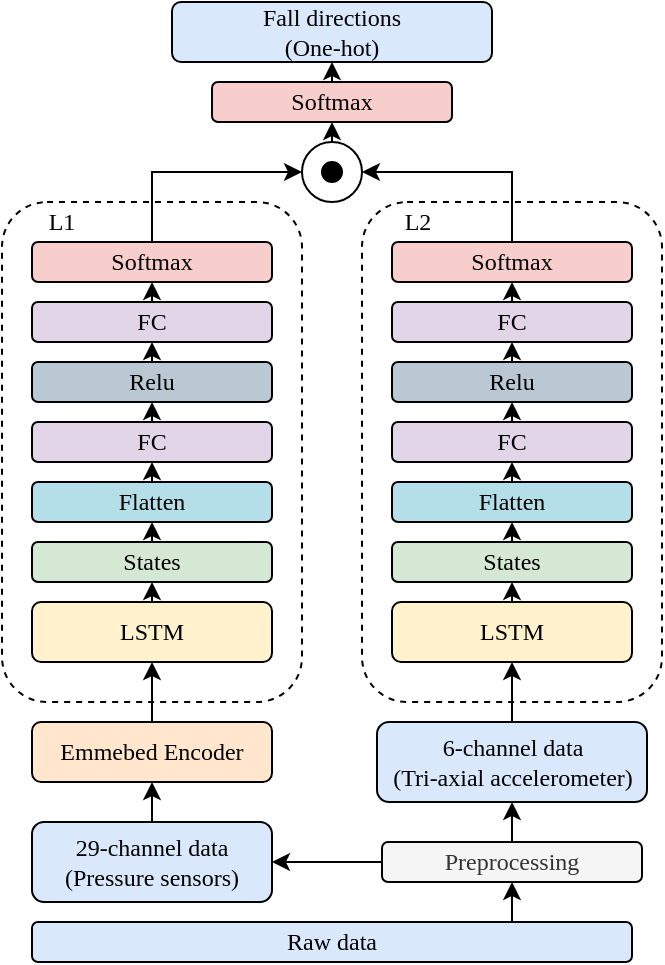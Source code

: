 <mxfile version="13.1.1" type="github">
  <diagram id="4cYqGiaPcVjM6RiAfJuP" name="Page-1">
    <mxGraphModel dx="1185" dy="594" grid="1" gridSize="10" guides="1" tooltips="1" connect="1" arrows="1" fold="1" page="1" pageScale="1" pageWidth="3300" pageHeight="4681" math="0" shadow="0">
      <root>
        <mxCell id="0" />
        <mxCell id="1" parent="0" />
        <mxCell id="2IJ3CQFTHkG_83qPiviW-123" value="" style="group" vertex="1" connectable="0" parent="1">
          <mxGeometry x="550" y="30" width="330" height="480" as="geometry" />
        </mxCell>
        <mxCell id="2IJ3CQFTHkG_83qPiviW-74" value="" style="rounded=1;whiteSpace=wrap;html=1;fillColor=none;strokeColor=#000000;dashed=1;fontStyle=0;fontFamily=Times New Roman;" vertex="1" parent="2IJ3CQFTHkG_83qPiviW-123">
          <mxGeometry x="180" y="100" width="150" height="250" as="geometry" />
        </mxCell>
        <mxCell id="2IJ3CQFTHkG_83qPiviW-41" value="" style="rounded=1;whiteSpace=wrap;html=1;fillColor=none;strokeColor=#000000;dashed=1;fontStyle=0;fontFamily=Times New Roman;" vertex="1" parent="2IJ3CQFTHkG_83qPiviW-123">
          <mxGeometry y="100" width="150" height="250" as="geometry" />
        </mxCell>
        <mxCell id="2IJ3CQFTHkG_83qPiviW-23" value="" style="ellipse;whiteSpace=wrap;html=1;aspect=fixed;fontStyle=0;fontFamily=Times New Roman;strokeColor=#000000;" vertex="1" parent="2IJ3CQFTHkG_83qPiviW-123">
          <mxGeometry x="150" y="70" width="30" height="30" as="geometry" />
        </mxCell>
        <mxCell id="2IJ3CQFTHkG_83qPiviW-38" style="edgeStyle=orthogonalEdgeStyle;rounded=0;orthogonalLoop=1;jettySize=auto;html=1;exitX=0.5;exitY=0;exitDx=0;exitDy=0;entryX=0;entryY=0.5;entryDx=0;entryDy=0;fontStyle=0;fontFamily=Times New Roman;strokeColor=#000000;" edge="1" parent="2IJ3CQFTHkG_83qPiviW-123" source="2IJ3CQFTHkG_83qPiviW-1" target="2IJ3CQFTHkG_83qPiviW-23">
          <mxGeometry relative="1" as="geometry" />
        </mxCell>
        <mxCell id="2IJ3CQFTHkG_83qPiviW-1" value="Softmax" style="rounded=1;whiteSpace=wrap;html=1;fontStyle=0;fontFamily=Times New Roman;fillColor=#f8cecc;strokeColor=#000000;" vertex="1" parent="2IJ3CQFTHkG_83qPiviW-123">
          <mxGeometry x="15" y="120" width="120" height="20" as="geometry" />
        </mxCell>
        <mxCell id="2IJ3CQFTHkG_83qPiviW-7" value="LSTM" style="rounded=1;whiteSpace=wrap;html=1;fontStyle=0;fontFamily=Times New Roman;fillColor=#fff2cc;strokeColor=#000000;" vertex="1" parent="2IJ3CQFTHkG_83qPiviW-123">
          <mxGeometry x="15" y="300" width="120" height="30" as="geometry" />
        </mxCell>
        <mxCell id="2IJ3CQFTHkG_83qPiviW-9" value="&lt;span&gt;Flatten&lt;/span&gt;" style="rounded=1;whiteSpace=wrap;html=1;fontStyle=0;fontFamily=Times New Roman;fillColor=#B5DFE8;strokeColor=#000000;" vertex="1" parent="2IJ3CQFTHkG_83qPiviW-123">
          <mxGeometry x="15" y="240" width="120" height="20" as="geometry" />
        </mxCell>
        <mxCell id="2IJ3CQFTHkG_83qPiviW-30" style="edgeStyle=orthogonalEdgeStyle;rounded=0;orthogonalLoop=1;jettySize=auto;html=1;exitX=0.5;exitY=0;exitDx=0;exitDy=0;entryX=0.5;entryY=1;entryDx=0;entryDy=0;fontStyle=0;fontFamily=Times New Roman;strokeColor=#000000;" edge="1" parent="2IJ3CQFTHkG_83qPiviW-123" source="2IJ3CQFTHkG_83qPiviW-17" target="2IJ3CQFTHkG_83qPiviW-7">
          <mxGeometry relative="1" as="geometry" />
        </mxCell>
        <mxCell id="2IJ3CQFTHkG_83qPiviW-17" value="Emmebed Encoder" style="rounded=1;whiteSpace=wrap;html=1;fontStyle=0;fontFamily=Times New Roman;fillColor=#ffe6cc;strokeColor=#000000;" vertex="1" parent="2IJ3CQFTHkG_83qPiviW-123">
          <mxGeometry x="15" y="360" width="120" height="30" as="geometry" />
        </mxCell>
        <mxCell id="2IJ3CQFTHkG_83qPiviW-29" style="edgeStyle=orthogonalEdgeStyle;rounded=0;orthogonalLoop=1;jettySize=auto;html=1;exitX=0.5;exitY=0;exitDx=0;exitDy=0;entryX=0.5;entryY=1;entryDx=0;entryDy=0;fontStyle=0;fontFamily=Times New Roman;strokeColor=#000000;" edge="1" parent="2IJ3CQFTHkG_83qPiviW-123" source="2IJ3CQFTHkG_83qPiviW-18" target="2IJ3CQFTHkG_83qPiviW-17">
          <mxGeometry relative="1" as="geometry" />
        </mxCell>
        <mxCell id="2IJ3CQFTHkG_83qPiviW-18" value="29-channel data&lt;br&gt;(Pressure sensors)" style="rounded=1;whiteSpace=wrap;html=1;fontStyle=0;fontFamily=Times New Roman;fillColor=#dae8fc;strokeColor=#000000;" vertex="1" parent="2IJ3CQFTHkG_83qPiviW-123">
          <mxGeometry x="15" y="410" width="120" height="40" as="geometry" />
        </mxCell>
        <mxCell id="2IJ3CQFTHkG_83qPiviW-19" value="6-channel data&lt;br&gt;(Tri-axial accelerometer)" style="rounded=1;whiteSpace=wrap;html=1;fontStyle=0;fontFamily=Times New Roman;fillColor=#dae8fc;strokeColor=#000000;" vertex="1" parent="2IJ3CQFTHkG_83qPiviW-123">
          <mxGeometry x="187.5" y="360" width="135" height="40" as="geometry" />
        </mxCell>
        <mxCell id="2IJ3CQFTHkG_83qPiviW-20" value="Raw data" style="rounded=1;whiteSpace=wrap;html=1;fontStyle=0;fontFamily=Times New Roman;fillColor=#dae8fc;strokeColor=#000000;" vertex="1" parent="2IJ3CQFTHkG_83qPiviW-123">
          <mxGeometry x="15" y="460" width="300" height="20" as="geometry" />
        </mxCell>
        <mxCell id="2IJ3CQFTHkG_83qPiviW-21" value="Softmax" style="rounded=1;whiteSpace=wrap;html=1;fontStyle=0;fontFamily=Times New Roman;fillColor=#f8cecc;strokeColor=#000000;" vertex="1" parent="2IJ3CQFTHkG_83qPiviW-123">
          <mxGeometry x="105" y="40" width="120" height="20" as="geometry" />
        </mxCell>
        <mxCell id="2IJ3CQFTHkG_83qPiviW-24" style="edgeStyle=orthogonalEdgeStyle;rounded=0;orthogonalLoop=1;jettySize=auto;html=1;exitX=0.5;exitY=0;exitDx=0;exitDy=0;entryX=0.5;entryY=1;entryDx=0;entryDy=0;fontStyle=0;fontFamily=Times New Roman;strokeColor=#000000;" edge="1" parent="2IJ3CQFTHkG_83qPiviW-123" source="2IJ3CQFTHkG_83qPiviW-23" target="2IJ3CQFTHkG_83qPiviW-21">
          <mxGeometry relative="1" as="geometry" />
        </mxCell>
        <mxCell id="2IJ3CQFTHkG_83qPiviW-22" value="" style="ellipse;whiteSpace=wrap;html=1;aspect=fixed;fillColor=#000000;fontStyle=0;fontFamily=Times New Roman;strokeColor=#000000;" vertex="1" parent="2IJ3CQFTHkG_83qPiviW-123">
          <mxGeometry x="160" y="80" width="10" height="10" as="geometry" />
        </mxCell>
        <mxCell id="2IJ3CQFTHkG_83qPiviW-117" style="edgeStyle=orthogonalEdgeStyle;rounded=0;jumpSize=6;orthogonalLoop=1;jettySize=auto;html=1;exitX=0.5;exitY=0;exitDx=0;exitDy=0;entryX=0.5;entryY=1;entryDx=0;entryDy=0;strokeColor=#000000;fontFamily=Times New Roman;" edge="1" parent="2IJ3CQFTHkG_83qPiviW-123" source="2IJ3CQFTHkG_83qPiviW-25" target="2IJ3CQFTHkG_83qPiviW-19">
          <mxGeometry relative="1" as="geometry" />
        </mxCell>
        <mxCell id="2IJ3CQFTHkG_83qPiviW-118" style="edgeStyle=orthogonalEdgeStyle;rounded=0;jumpSize=6;orthogonalLoop=1;jettySize=auto;html=1;exitX=0;exitY=0.5;exitDx=0;exitDy=0;entryX=1;entryY=0.5;entryDx=0;entryDy=0;strokeColor=#000000;fontFamily=Times New Roman;" edge="1" parent="2IJ3CQFTHkG_83qPiviW-123" source="2IJ3CQFTHkG_83qPiviW-25" target="2IJ3CQFTHkG_83qPiviW-18">
          <mxGeometry relative="1" as="geometry" />
        </mxCell>
        <mxCell id="2IJ3CQFTHkG_83qPiviW-25" value="Preprocessing" style="rounded=1;whiteSpace=wrap;html=1;fontStyle=0;fontFamily=Times New Roman;fillColor=#f5f5f5;strokeColor=#000000;fontColor=#333333;" vertex="1" parent="2IJ3CQFTHkG_83qPiviW-123">
          <mxGeometry x="190" y="420" width="130" height="20" as="geometry" />
        </mxCell>
        <mxCell id="2IJ3CQFTHkG_83qPiviW-120" style="edgeStyle=orthogonalEdgeStyle;rounded=0;jumpSize=6;orthogonalLoop=1;jettySize=auto;html=1;exitX=0.75;exitY=0;exitDx=0;exitDy=0;entryX=0.5;entryY=1;entryDx=0;entryDy=0;strokeColor=#000000;fontFamily=Times New Roman;" edge="1" parent="2IJ3CQFTHkG_83qPiviW-123" source="2IJ3CQFTHkG_83qPiviW-20" target="2IJ3CQFTHkG_83qPiviW-25">
          <mxGeometry relative="1" as="geometry" />
        </mxCell>
        <mxCell id="2IJ3CQFTHkG_83qPiviW-53" style="edgeStyle=orthogonalEdgeStyle;rounded=0;orthogonalLoop=1;jettySize=auto;html=1;exitX=0.5;exitY=0;exitDx=0;exitDy=0;entryX=0.5;entryY=1;entryDx=0;entryDy=0;fontStyle=0;fontFamily=Times New Roman;strokeColor=#000000;" edge="1" parent="2IJ3CQFTHkG_83qPiviW-123" source="2IJ3CQFTHkG_83qPiviW-46" target="2IJ3CQFTHkG_83qPiviW-1">
          <mxGeometry relative="1" as="geometry" />
        </mxCell>
        <mxCell id="2IJ3CQFTHkG_83qPiviW-46" value="&lt;span&gt;FC&lt;/span&gt;" style="rounded=1;whiteSpace=wrap;html=1;fontStyle=0;fontFamily=Times New Roman;fillColor=#e1d5e7;strokeColor=#000000;" vertex="1" parent="2IJ3CQFTHkG_83qPiviW-123">
          <mxGeometry x="15" y="150" width="120" height="20" as="geometry" />
        </mxCell>
        <mxCell id="2IJ3CQFTHkG_83qPiviW-54" style="edgeStyle=orthogonalEdgeStyle;rounded=0;orthogonalLoop=1;jettySize=auto;html=1;exitX=0.5;exitY=0;exitDx=0;exitDy=0;entryX=0.5;entryY=1;entryDx=0;entryDy=0;fontStyle=0;fontFamily=Times New Roman;strokeColor=#000000;" edge="1" parent="2IJ3CQFTHkG_83qPiviW-123" source="2IJ3CQFTHkG_83qPiviW-48" target="2IJ3CQFTHkG_83qPiviW-46">
          <mxGeometry relative="1" as="geometry" />
        </mxCell>
        <mxCell id="2IJ3CQFTHkG_83qPiviW-48" value="&lt;span&gt;Relu&lt;/span&gt;" style="rounded=1;whiteSpace=wrap;html=1;fontStyle=0;fontFamily=Times New Roman;fillColor=#bac8d3;strokeColor=#000000;" vertex="1" parent="2IJ3CQFTHkG_83qPiviW-123">
          <mxGeometry x="15" y="180" width="120" height="20" as="geometry" />
        </mxCell>
        <mxCell id="2IJ3CQFTHkG_83qPiviW-55" style="edgeStyle=orthogonalEdgeStyle;rounded=0;orthogonalLoop=1;jettySize=auto;html=1;exitX=0.5;exitY=0;exitDx=0;exitDy=0;entryX=0.5;entryY=1;entryDx=0;entryDy=0;fontStyle=0;fontFamily=Times New Roman;strokeColor=#000000;" edge="1" parent="2IJ3CQFTHkG_83qPiviW-123" source="2IJ3CQFTHkG_83qPiviW-49" target="2IJ3CQFTHkG_83qPiviW-48">
          <mxGeometry relative="1" as="geometry" />
        </mxCell>
        <mxCell id="2IJ3CQFTHkG_83qPiviW-49" value="&lt;span&gt;FC&lt;/span&gt;" style="rounded=1;whiteSpace=wrap;html=1;fontStyle=0;fontFamily=Times New Roman;fillColor=#e1d5e7;strokeColor=#000000;" vertex="1" parent="2IJ3CQFTHkG_83qPiviW-123">
          <mxGeometry x="15" y="210" width="120" height="20" as="geometry" />
        </mxCell>
        <mxCell id="2IJ3CQFTHkG_83qPiviW-88" style="edgeStyle=orthogonalEdgeStyle;rounded=0;jumpSize=6;orthogonalLoop=1;jettySize=auto;html=1;exitX=0.5;exitY=0;exitDx=0;exitDy=0;entryX=0.5;entryY=1;entryDx=0;entryDy=0;fontStyle=0;fontFamily=Times New Roman;strokeColor=#000000;" edge="1" parent="2IJ3CQFTHkG_83qPiviW-123" source="2IJ3CQFTHkG_83qPiviW-9" target="2IJ3CQFTHkG_83qPiviW-49">
          <mxGeometry relative="1" as="geometry" />
        </mxCell>
        <mxCell id="2IJ3CQFTHkG_83qPiviW-57" style="edgeStyle=orthogonalEdgeStyle;rounded=0;orthogonalLoop=1;jettySize=auto;html=1;exitX=0.5;exitY=0;exitDx=0;exitDy=0;entryX=0.5;entryY=1;entryDx=0;entryDy=0;fontStyle=0;fontFamily=Times New Roman;strokeColor=#000000;" edge="1" parent="2IJ3CQFTHkG_83qPiviW-123" source="2IJ3CQFTHkG_83qPiviW-56" target="2IJ3CQFTHkG_83qPiviW-9">
          <mxGeometry relative="1" as="geometry" />
        </mxCell>
        <mxCell id="2IJ3CQFTHkG_83qPiviW-56" value="States" style="rounded=1;whiteSpace=wrap;html=1;fontStyle=0;fontFamily=Times New Roman;fillColor=#d5e8d4;strokeColor=#000000;" vertex="1" parent="2IJ3CQFTHkG_83qPiviW-123">
          <mxGeometry x="15" y="270" width="120" height="20" as="geometry" />
        </mxCell>
        <mxCell id="2IJ3CQFTHkG_83qPiviW-72" style="edgeStyle=orthogonalEdgeStyle;rounded=0;orthogonalLoop=1;jettySize=auto;html=1;exitX=0.5;exitY=0;exitDx=0;exitDy=0;entryX=1;entryY=0.5;entryDx=0;entryDy=0;fontStyle=0;fontFamily=Times New Roman;strokeColor=#000000;" edge="1" parent="2IJ3CQFTHkG_83qPiviW-123" source="2IJ3CQFTHkG_83qPiviW-59" target="2IJ3CQFTHkG_83qPiviW-23">
          <mxGeometry relative="1" as="geometry" />
        </mxCell>
        <mxCell id="2IJ3CQFTHkG_83qPiviW-59" value="Softmax" style="rounded=1;whiteSpace=wrap;html=1;fontStyle=0;fontFamily=Times New Roman;fillColor=#f8cecc;strokeColor=#000000;" vertex="1" parent="2IJ3CQFTHkG_83qPiviW-123">
          <mxGeometry x="195" y="120" width="120" height="20" as="geometry" />
        </mxCell>
        <mxCell id="2IJ3CQFTHkG_83qPiviW-61" value="LSTM" style="rounded=1;whiteSpace=wrap;html=1;fontStyle=0;fontFamily=Times New Roman;fillColor=#fff2cc;strokeColor=#000000;" vertex="1" parent="2IJ3CQFTHkG_83qPiviW-123">
          <mxGeometry x="195" y="300" width="120" height="30" as="geometry" />
        </mxCell>
        <mxCell id="2IJ3CQFTHkG_83qPiviW-58" style="edgeStyle=orthogonalEdgeStyle;rounded=0;orthogonalLoop=1;jettySize=auto;html=1;exitX=0.5;exitY=0;exitDx=0;exitDy=0;entryX=0.5;entryY=1;entryDx=0;entryDy=0;fontStyle=0;fontFamily=Times New Roman;strokeColor=#000000;" edge="1" parent="2IJ3CQFTHkG_83qPiviW-123" source="2IJ3CQFTHkG_83qPiviW-7" target="2IJ3CQFTHkG_83qPiviW-56">
          <mxGeometry relative="1" as="geometry" />
        </mxCell>
        <mxCell id="2IJ3CQFTHkG_83qPiviW-63" value="&lt;span&gt;Flatten&lt;/span&gt;" style="rounded=1;whiteSpace=wrap;html=1;fontStyle=0;fontFamily=Times New Roman;fillColor=#B5DFE8;strokeColor=#000000;" vertex="1" parent="2IJ3CQFTHkG_83qPiviW-123">
          <mxGeometry x="195" y="240" width="120" height="20" as="geometry" />
        </mxCell>
        <mxCell id="2IJ3CQFTHkG_83qPiviW-73" style="edgeStyle=orthogonalEdgeStyle;rounded=0;orthogonalLoop=1;jettySize=auto;html=1;exitX=0.5;exitY=0;exitDx=0;exitDy=0;entryX=0.5;entryY=1;entryDx=0;entryDy=0;fontStyle=0;fontFamily=Times New Roman;strokeColor=#000000;" edge="1" parent="2IJ3CQFTHkG_83qPiviW-123" source="2IJ3CQFTHkG_83qPiviW-19" target="2IJ3CQFTHkG_83qPiviW-61">
          <mxGeometry relative="1" as="geometry" />
        </mxCell>
        <mxCell id="2IJ3CQFTHkG_83qPiviW-64" style="edgeStyle=orthogonalEdgeStyle;rounded=0;orthogonalLoop=1;jettySize=auto;html=1;exitX=0.5;exitY=0;exitDx=0;exitDy=0;entryX=0.5;entryY=1;entryDx=0;entryDy=0;fontStyle=0;fontFamily=Times New Roman;strokeColor=#000000;" edge="1" parent="2IJ3CQFTHkG_83qPiviW-123" source="2IJ3CQFTHkG_83qPiviW-65" target="2IJ3CQFTHkG_83qPiviW-59">
          <mxGeometry relative="1" as="geometry" />
        </mxCell>
        <mxCell id="2IJ3CQFTHkG_83qPiviW-65" value="&lt;span&gt;FC&lt;/span&gt;" style="rounded=1;whiteSpace=wrap;html=1;fontStyle=0;fontFamily=Times New Roman;fillColor=#e1d5e7;strokeColor=#000000;" vertex="1" parent="2IJ3CQFTHkG_83qPiviW-123">
          <mxGeometry x="195" y="150" width="120" height="20" as="geometry" />
        </mxCell>
        <mxCell id="2IJ3CQFTHkG_83qPiviW-66" style="edgeStyle=orthogonalEdgeStyle;rounded=0;orthogonalLoop=1;jettySize=auto;html=1;exitX=0.5;exitY=0;exitDx=0;exitDy=0;entryX=0.5;entryY=1;entryDx=0;entryDy=0;fontStyle=0;fontFamily=Times New Roman;strokeColor=#000000;" edge="1" parent="2IJ3CQFTHkG_83qPiviW-123" source="2IJ3CQFTHkG_83qPiviW-67" target="2IJ3CQFTHkG_83qPiviW-65">
          <mxGeometry relative="1" as="geometry" />
        </mxCell>
        <mxCell id="2IJ3CQFTHkG_83qPiviW-67" value="&lt;span&gt;Relu&lt;/span&gt;" style="rounded=1;whiteSpace=wrap;html=1;fontStyle=0;fontFamily=Times New Roman;fillColor=#bac8d3;strokeColor=#000000;" vertex="1" parent="2IJ3CQFTHkG_83qPiviW-123">
          <mxGeometry x="195" y="180" width="120" height="20" as="geometry" />
        </mxCell>
        <mxCell id="2IJ3CQFTHkG_83qPiviW-68" style="edgeStyle=orthogonalEdgeStyle;rounded=0;orthogonalLoop=1;jettySize=auto;html=1;exitX=0.5;exitY=0;exitDx=0;exitDy=0;entryX=0.5;entryY=1;entryDx=0;entryDy=0;fontStyle=0;fontFamily=Times New Roman;strokeColor=#000000;" edge="1" parent="2IJ3CQFTHkG_83qPiviW-123" source="2IJ3CQFTHkG_83qPiviW-69" target="2IJ3CQFTHkG_83qPiviW-67">
          <mxGeometry relative="1" as="geometry" />
        </mxCell>
        <mxCell id="2IJ3CQFTHkG_83qPiviW-69" value="&lt;span&gt;FC&lt;/span&gt;" style="rounded=1;whiteSpace=wrap;html=1;fontStyle=0;fontFamily=Times New Roman;fillColor=#e1d5e7;strokeColor=#000000;" vertex="1" parent="2IJ3CQFTHkG_83qPiviW-123">
          <mxGeometry x="195" y="210" width="120" height="20" as="geometry" />
        </mxCell>
        <mxCell id="2IJ3CQFTHkG_83qPiviW-89" style="edgeStyle=orthogonalEdgeStyle;rounded=0;jumpSize=6;orthogonalLoop=1;jettySize=auto;html=1;exitX=0.5;exitY=0;exitDx=0;exitDy=0;entryX=0.5;entryY=1;entryDx=0;entryDy=0;fontStyle=0;fontFamily=Times New Roman;strokeColor=#000000;" edge="1" parent="2IJ3CQFTHkG_83qPiviW-123" source="2IJ3CQFTHkG_83qPiviW-63" target="2IJ3CQFTHkG_83qPiviW-69">
          <mxGeometry relative="1" as="geometry" />
        </mxCell>
        <mxCell id="2IJ3CQFTHkG_83qPiviW-70" style="edgeStyle=orthogonalEdgeStyle;rounded=0;orthogonalLoop=1;jettySize=auto;html=1;exitX=0.5;exitY=0;exitDx=0;exitDy=0;entryX=0.5;entryY=1;entryDx=0;entryDy=0;fontStyle=0;fontFamily=Times New Roman;strokeColor=#000000;" edge="1" parent="2IJ3CQFTHkG_83qPiviW-123" source="2IJ3CQFTHkG_83qPiviW-71" target="2IJ3CQFTHkG_83qPiviW-63">
          <mxGeometry relative="1" as="geometry" />
        </mxCell>
        <mxCell id="2IJ3CQFTHkG_83qPiviW-71" value="States" style="rounded=1;whiteSpace=wrap;html=1;fontStyle=0;fontFamily=Times New Roman;fillColor=#d5e8d4;strokeColor=#000000;" vertex="1" parent="2IJ3CQFTHkG_83qPiviW-123">
          <mxGeometry x="195" y="270" width="120" height="20" as="geometry" />
        </mxCell>
        <mxCell id="2IJ3CQFTHkG_83qPiviW-60" style="edgeStyle=orthogonalEdgeStyle;rounded=0;orthogonalLoop=1;jettySize=auto;html=1;exitX=0.5;exitY=0;exitDx=0;exitDy=0;entryX=0.5;entryY=1;entryDx=0;entryDy=0;fontStyle=0;fontFamily=Times New Roman;strokeColor=#000000;" edge="1" parent="2IJ3CQFTHkG_83qPiviW-123" source="2IJ3CQFTHkG_83qPiviW-61" target="2IJ3CQFTHkG_83qPiviW-71">
          <mxGeometry relative="1" as="geometry" />
        </mxCell>
        <mxCell id="2IJ3CQFTHkG_83qPiviW-90" value="L1" style="text;html=1;strokeColor=none;fillColor=none;align=center;verticalAlign=middle;whiteSpace=wrap;rounded=0;dashed=1;fontStyle=0;fontFamily=Times New Roman;" vertex="1" parent="2IJ3CQFTHkG_83qPiviW-123">
          <mxGeometry x="10" y="100" width="40" height="20" as="geometry" />
        </mxCell>
        <mxCell id="2IJ3CQFTHkG_83qPiviW-91" value="L2" style="text;html=1;strokeColor=none;fillColor=none;align=center;verticalAlign=middle;whiteSpace=wrap;rounded=0;dashed=1;fontStyle=0;fontFamily=Times New Roman;" vertex="1" parent="2IJ3CQFTHkG_83qPiviW-123">
          <mxGeometry x="187.5" y="100" width="40" height="20" as="geometry" />
        </mxCell>
        <mxCell id="2IJ3CQFTHkG_83qPiviW-115" value="Fall directions&lt;br&gt;(One-hot)" style="rounded=1;whiteSpace=wrap;html=1;fontStyle=0;fontFamily=Times New Roman;fillColor=#dae8fc;strokeColor=#000000;" vertex="1" parent="2IJ3CQFTHkG_83qPiviW-123">
          <mxGeometry x="85" width="160" height="30" as="geometry" />
        </mxCell>
        <mxCell id="2IJ3CQFTHkG_83qPiviW-116" style="edgeStyle=orthogonalEdgeStyle;rounded=0;jumpSize=6;orthogonalLoop=1;jettySize=auto;html=1;exitX=0.5;exitY=0;exitDx=0;exitDy=0;entryX=0.5;entryY=1;entryDx=0;entryDy=0;strokeColor=#000000;fontFamily=Times New Roman;" edge="1" parent="2IJ3CQFTHkG_83qPiviW-123" source="2IJ3CQFTHkG_83qPiviW-21" target="2IJ3CQFTHkG_83qPiviW-115">
          <mxGeometry relative="1" as="geometry" />
        </mxCell>
      </root>
    </mxGraphModel>
  </diagram>
</mxfile>
